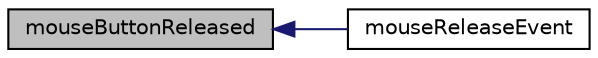 digraph "mouseButtonReleased"
{
  edge [fontname="Helvetica",fontsize="10",labelfontname="Helvetica",labelfontsize="10"];
  node [fontname="Helvetica",fontsize="10",shape=record];
  rankdir="LR";
  Node1 [label="mouseButtonReleased",height=0.2,width=0.4,color="black", fillcolor="grey75", style="filled" fontcolor="black"];
  Node1 -> Node2 [dir="back",color="midnightblue",fontsize="10",style="solid",fontname="Helvetica"];
  Node2 [label="mouseReleaseEvent",height=0.2,width=0.4,color="black", fillcolor="white", style="filled",URL="$class_g_l_mdi_child.html#a35226f6549add1ff837c65888fcd00fc"];
}
